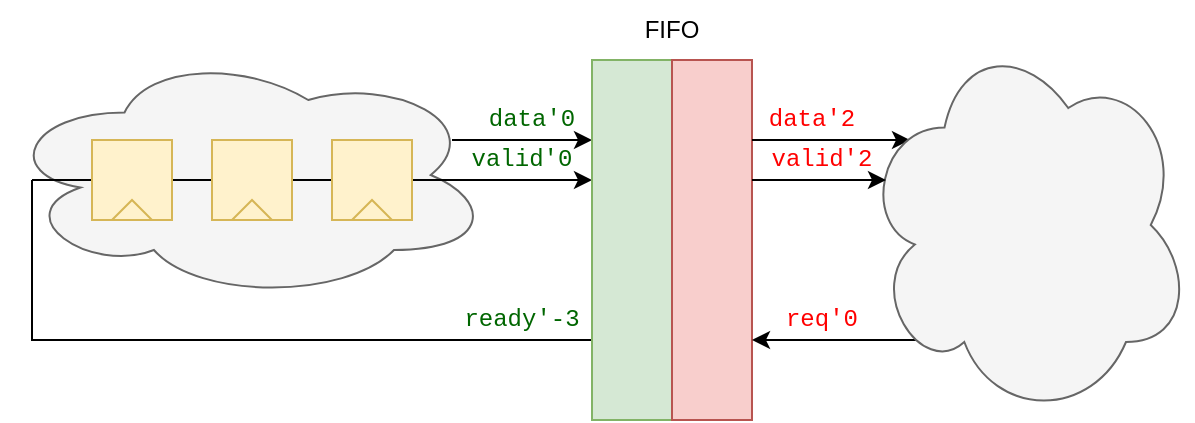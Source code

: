 <mxfile version="21.6.5" type="device">
  <diagram name="Page-1" id="l-DM_fYlzvVIUVRDgFh1">
    <mxGraphModel dx="828" dy="558" grid="1" gridSize="10" guides="1" tooltips="1" connect="1" arrows="1" fold="1" page="1" pageScale="1" pageWidth="827" pageHeight="1169" math="0" shadow="0">
      <root>
        <mxCell id="0" />
        <mxCell id="1" parent="0" />
        <mxCell id="jyQOK9qtBp4xA-2xft1N-3" value="" style="ellipse;shape=cloud;whiteSpace=wrap;html=1;fillColor=#f5f5f5;fontColor=#333333;strokeColor=#666666;" parent="1" vertex="1">
          <mxGeometry x="145" y="375" width="245" height="125" as="geometry" />
        </mxCell>
        <mxCell id="bKbwyqV6KYPhBkF5rK16-12" value="" style="endArrow=classic;html=1;rounded=0;entryX=0;entryY=0.25;entryDx=0;entryDy=0;" edge="1" parent="1">
          <mxGeometry width="50" height="50" relative="1" as="geometry">
            <mxPoint x="160" y="440" as="sourcePoint" />
            <mxPoint x="440" y="440" as="targetPoint" />
          </mxGeometry>
        </mxCell>
        <mxCell id="bKbwyqV6KYPhBkF5rK16-3" value="" style="group" vertex="1" connectable="0" parent="1">
          <mxGeometry x="190" y="420" width="40" height="40" as="geometry" />
        </mxCell>
        <mxCell id="jyQOK9qtBp4xA-2xft1N-4" value="" style="rounded=0;whiteSpace=wrap;html=1;fillColor=#fff2cc;strokeColor=#d6b656;" parent="bKbwyqV6KYPhBkF5rK16-3" vertex="1">
          <mxGeometry width="40" height="40" as="geometry" />
        </mxCell>
        <mxCell id="bKbwyqV6KYPhBkF5rK16-1" value="" style="triangle;whiteSpace=wrap;html=1;rotation=-90;fillColor=#fff2cc;strokeColor=#d6b656;" vertex="1" parent="bKbwyqV6KYPhBkF5rK16-3">
          <mxGeometry x="15" y="25" width="10" height="20" as="geometry" />
        </mxCell>
        <mxCell id="bKbwyqV6KYPhBkF5rK16-4" value="" style="group" vertex="1" connectable="0" parent="1">
          <mxGeometry x="250" y="420" width="40" height="40" as="geometry" />
        </mxCell>
        <mxCell id="bKbwyqV6KYPhBkF5rK16-5" value="" style="rounded=0;whiteSpace=wrap;html=1;fillColor=#fff2cc;strokeColor=#d6b656;" vertex="1" parent="bKbwyqV6KYPhBkF5rK16-4">
          <mxGeometry width="40" height="40" as="geometry" />
        </mxCell>
        <mxCell id="bKbwyqV6KYPhBkF5rK16-6" value="" style="triangle;whiteSpace=wrap;html=1;rotation=-90;fillColor=#fff2cc;strokeColor=#d6b656;" vertex="1" parent="bKbwyqV6KYPhBkF5rK16-4">
          <mxGeometry x="15" y="25" width="10" height="20" as="geometry" />
        </mxCell>
        <mxCell id="bKbwyqV6KYPhBkF5rK16-7" value="" style="group" vertex="1" connectable="0" parent="1">
          <mxGeometry x="310" y="420" width="40" height="40" as="geometry" />
        </mxCell>
        <mxCell id="bKbwyqV6KYPhBkF5rK16-8" value="" style="rounded=0;whiteSpace=wrap;html=1;fillColor=#fff2cc;strokeColor=#d6b656;" vertex="1" parent="bKbwyqV6KYPhBkF5rK16-7">
          <mxGeometry width="40" height="40" as="geometry" />
        </mxCell>
        <mxCell id="bKbwyqV6KYPhBkF5rK16-9" value="" style="triangle;whiteSpace=wrap;html=1;rotation=-90;fillColor=#fff2cc;strokeColor=#d6b656;" vertex="1" parent="bKbwyqV6KYPhBkF5rK16-7">
          <mxGeometry x="15" y="25" width="10" height="20" as="geometry" />
        </mxCell>
        <mxCell id="bKbwyqV6KYPhBkF5rK16-14" value="" style="endArrow=none;html=1;rounded=0;exitX=0;exitY=0.75;exitDx=0;exitDy=0;" edge="1" parent="1">
          <mxGeometry width="50" height="50" relative="1" as="geometry">
            <mxPoint x="440" y="520" as="sourcePoint" />
            <mxPoint x="160" y="440" as="targetPoint" />
            <Array as="points">
              <mxPoint x="160" y="520" />
            </Array>
          </mxGeometry>
        </mxCell>
        <mxCell id="bKbwyqV6KYPhBkF5rK16-15" value="ready&#39;-3" style="text;html=1;strokeColor=none;fillColor=none;align=center;verticalAlign=middle;whiteSpace=wrap;rounded=0;fontFamily=Courier New;fontColor=#006600;" vertex="1" parent="1">
          <mxGeometry x="370" y="500" width="70" height="20" as="geometry" />
        </mxCell>
        <mxCell id="bKbwyqV6KYPhBkF5rK16-16" value="valid&#39;0" style="text;html=1;strokeColor=none;fillColor=none;align=center;verticalAlign=middle;whiteSpace=wrap;rounded=0;fontFamily=Courier New;fontColor=#006600;" vertex="1" parent="1">
          <mxGeometry x="370" y="420" width="70" height="20" as="geometry" />
        </mxCell>
        <mxCell id="bKbwyqV6KYPhBkF5rK16-18" value="" style="endArrow=classic;html=1;rounded=0;entryX=0;entryY=0.25;entryDx=0;entryDy=0;" edge="1" parent="1">
          <mxGeometry width="50" height="50" relative="1" as="geometry">
            <mxPoint x="370" y="420" as="sourcePoint" />
            <mxPoint x="440" y="420" as="targetPoint" />
          </mxGeometry>
        </mxCell>
        <mxCell id="bKbwyqV6KYPhBkF5rK16-19" value="data&#39;0" style="text;html=1;strokeColor=none;fillColor=none;align=center;verticalAlign=middle;whiteSpace=wrap;rounded=0;fontFamily=Courier New;fontColor=#006600;" vertex="1" parent="1">
          <mxGeometry x="380" y="400" width="60" height="20" as="geometry" />
        </mxCell>
        <mxCell id="bKbwyqV6KYPhBkF5rK16-28" value="" style="rounded=0;whiteSpace=wrap;html=1;fillColor=#d5e8d4;strokeColor=#82b366;" vertex="1" parent="1">
          <mxGeometry x="440" y="380" width="40" height="180" as="geometry" />
        </mxCell>
        <mxCell id="bKbwyqV6KYPhBkF5rK16-30" value="" style="rounded=0;whiteSpace=wrap;html=1;fillColor=#f8cecc;strokeColor=#b85450;" vertex="1" parent="1">
          <mxGeometry x="480" y="380" width="40" height="180" as="geometry" />
        </mxCell>
        <mxCell id="bKbwyqV6KYPhBkF5rK16-31" value="FIFO" style="text;html=1;strokeColor=none;fillColor=none;align=center;verticalAlign=middle;whiteSpace=wrap;rounded=0;" vertex="1" parent="1">
          <mxGeometry x="450" y="350" width="60" height="30" as="geometry" />
        </mxCell>
        <mxCell id="bKbwyqV6KYPhBkF5rK16-32" value="" style="endArrow=classic;html=1;rounded=0;" edge="1" parent="1">
          <mxGeometry width="50" height="50" relative="1" as="geometry">
            <mxPoint x="640" y="520" as="sourcePoint" />
            <mxPoint x="520" y="520" as="targetPoint" />
          </mxGeometry>
        </mxCell>
        <mxCell id="bKbwyqV6KYPhBkF5rK16-33" value="valid&#39;2" style="text;html=1;strokeColor=none;fillColor=none;align=center;verticalAlign=middle;whiteSpace=wrap;rounded=0;fontFamily=Courier New;fontColor=#FF0000;" vertex="1" parent="1">
          <mxGeometry x="520" y="420" width="70" height="20" as="geometry" />
        </mxCell>
        <mxCell id="bKbwyqV6KYPhBkF5rK16-34" value="" style="endArrow=classic;html=1;rounded=0;entryX=0;entryY=0.25;entryDx=0;entryDy=0;exitX=0;exitY=1;exitDx=0;exitDy=0;" edge="1" parent="1" source="bKbwyqV6KYPhBkF5rK16-35">
          <mxGeometry width="50" height="50" relative="1" as="geometry">
            <mxPoint x="529" y="420" as="sourcePoint" />
            <mxPoint x="599" y="420" as="targetPoint" />
          </mxGeometry>
        </mxCell>
        <mxCell id="bKbwyqV6KYPhBkF5rK16-35" value="data&#39;2" style="text;html=1;strokeColor=none;fillColor=none;align=center;verticalAlign=middle;whiteSpace=wrap;rounded=0;fontFamily=Courier New;fontColor=#FF0000;" vertex="1" parent="1">
          <mxGeometry x="520" y="400" width="60" height="20" as="geometry" />
        </mxCell>
        <mxCell id="bKbwyqV6KYPhBkF5rK16-36" value="req&#39;0" style="text;html=1;strokeColor=none;fillColor=none;align=center;verticalAlign=middle;whiteSpace=wrap;rounded=0;fontFamily=Courier New;fontColor=#FF0000;" vertex="1" parent="1">
          <mxGeometry x="520" y="500" width="70" height="20" as="geometry" />
        </mxCell>
        <mxCell id="bKbwyqV6KYPhBkF5rK16-37" value="" style="ellipse;shape=cloud;whiteSpace=wrap;html=1;fillColor=#f5f5f5;fontColor=#333333;strokeColor=#666666;" vertex="1" parent="1">
          <mxGeometry x="575" y="365" width="165" height="195" as="geometry" />
        </mxCell>
        <mxCell id="bKbwyqV6KYPhBkF5rK16-38" value="" style="endArrow=classic;html=1;rounded=0;entryX=0;entryY=0.25;entryDx=0;entryDy=0;exitX=0;exitY=1;exitDx=0;exitDy=0;" edge="1" parent="1" source="bKbwyqV6KYPhBkF5rK16-33">
          <mxGeometry width="50" height="50" relative="1" as="geometry">
            <mxPoint x="508" y="440" as="sourcePoint" />
            <mxPoint x="587" y="440" as="targetPoint" />
          </mxGeometry>
        </mxCell>
      </root>
    </mxGraphModel>
  </diagram>
</mxfile>
